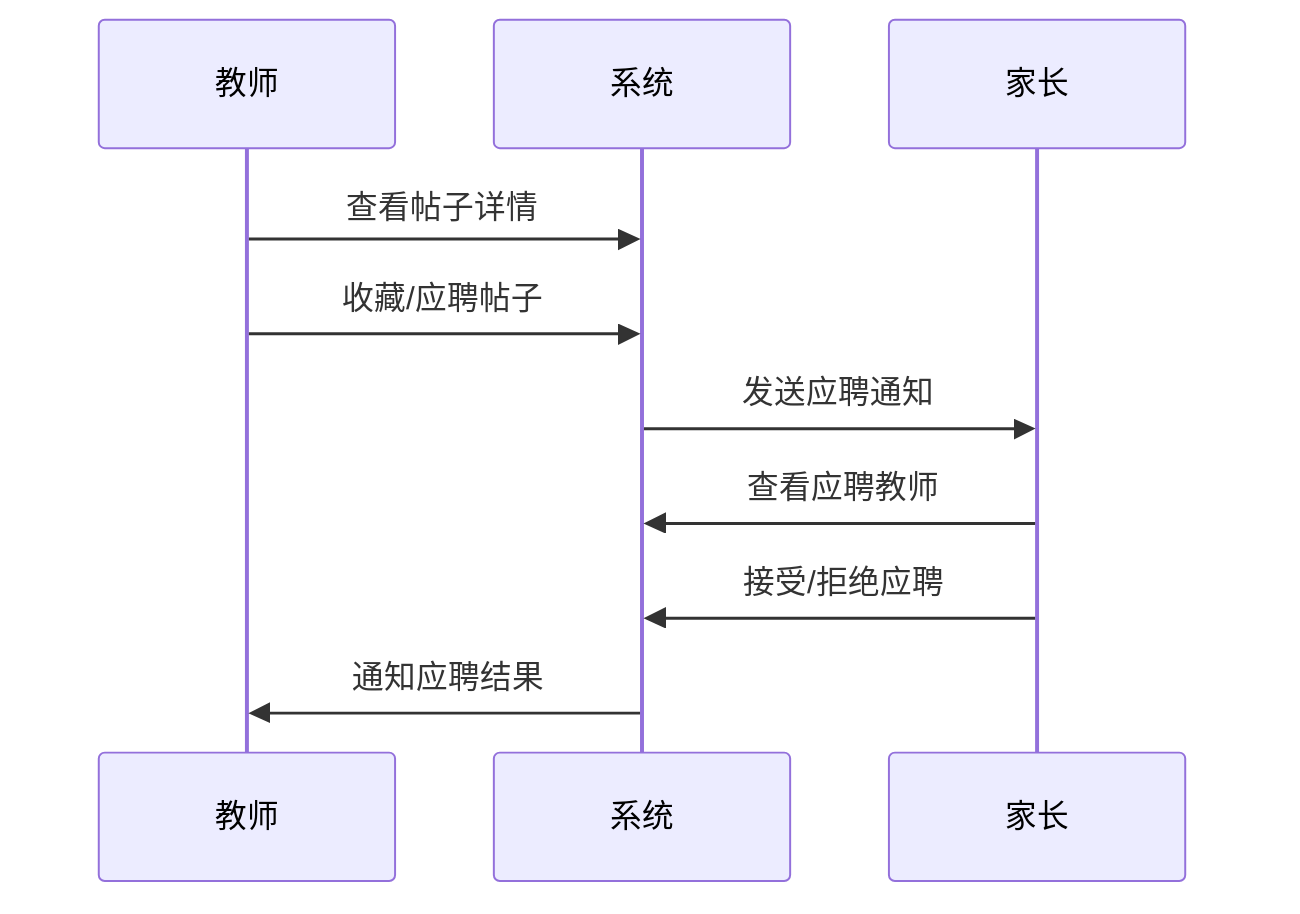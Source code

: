 sequenceDiagram
    participant Teacher as 教师
    participant System as 系统
    participant Parent as 家长
    
    Teacher->>System: 查看帖子详情
    Teacher->>System: 收藏/应聘帖子
    System->>Parent: 发送应聘通知
    Parent->>System: 查看应聘教师
    Parent->>System: 接受/拒绝应聘
    System->>Teacher: 通知应聘结果